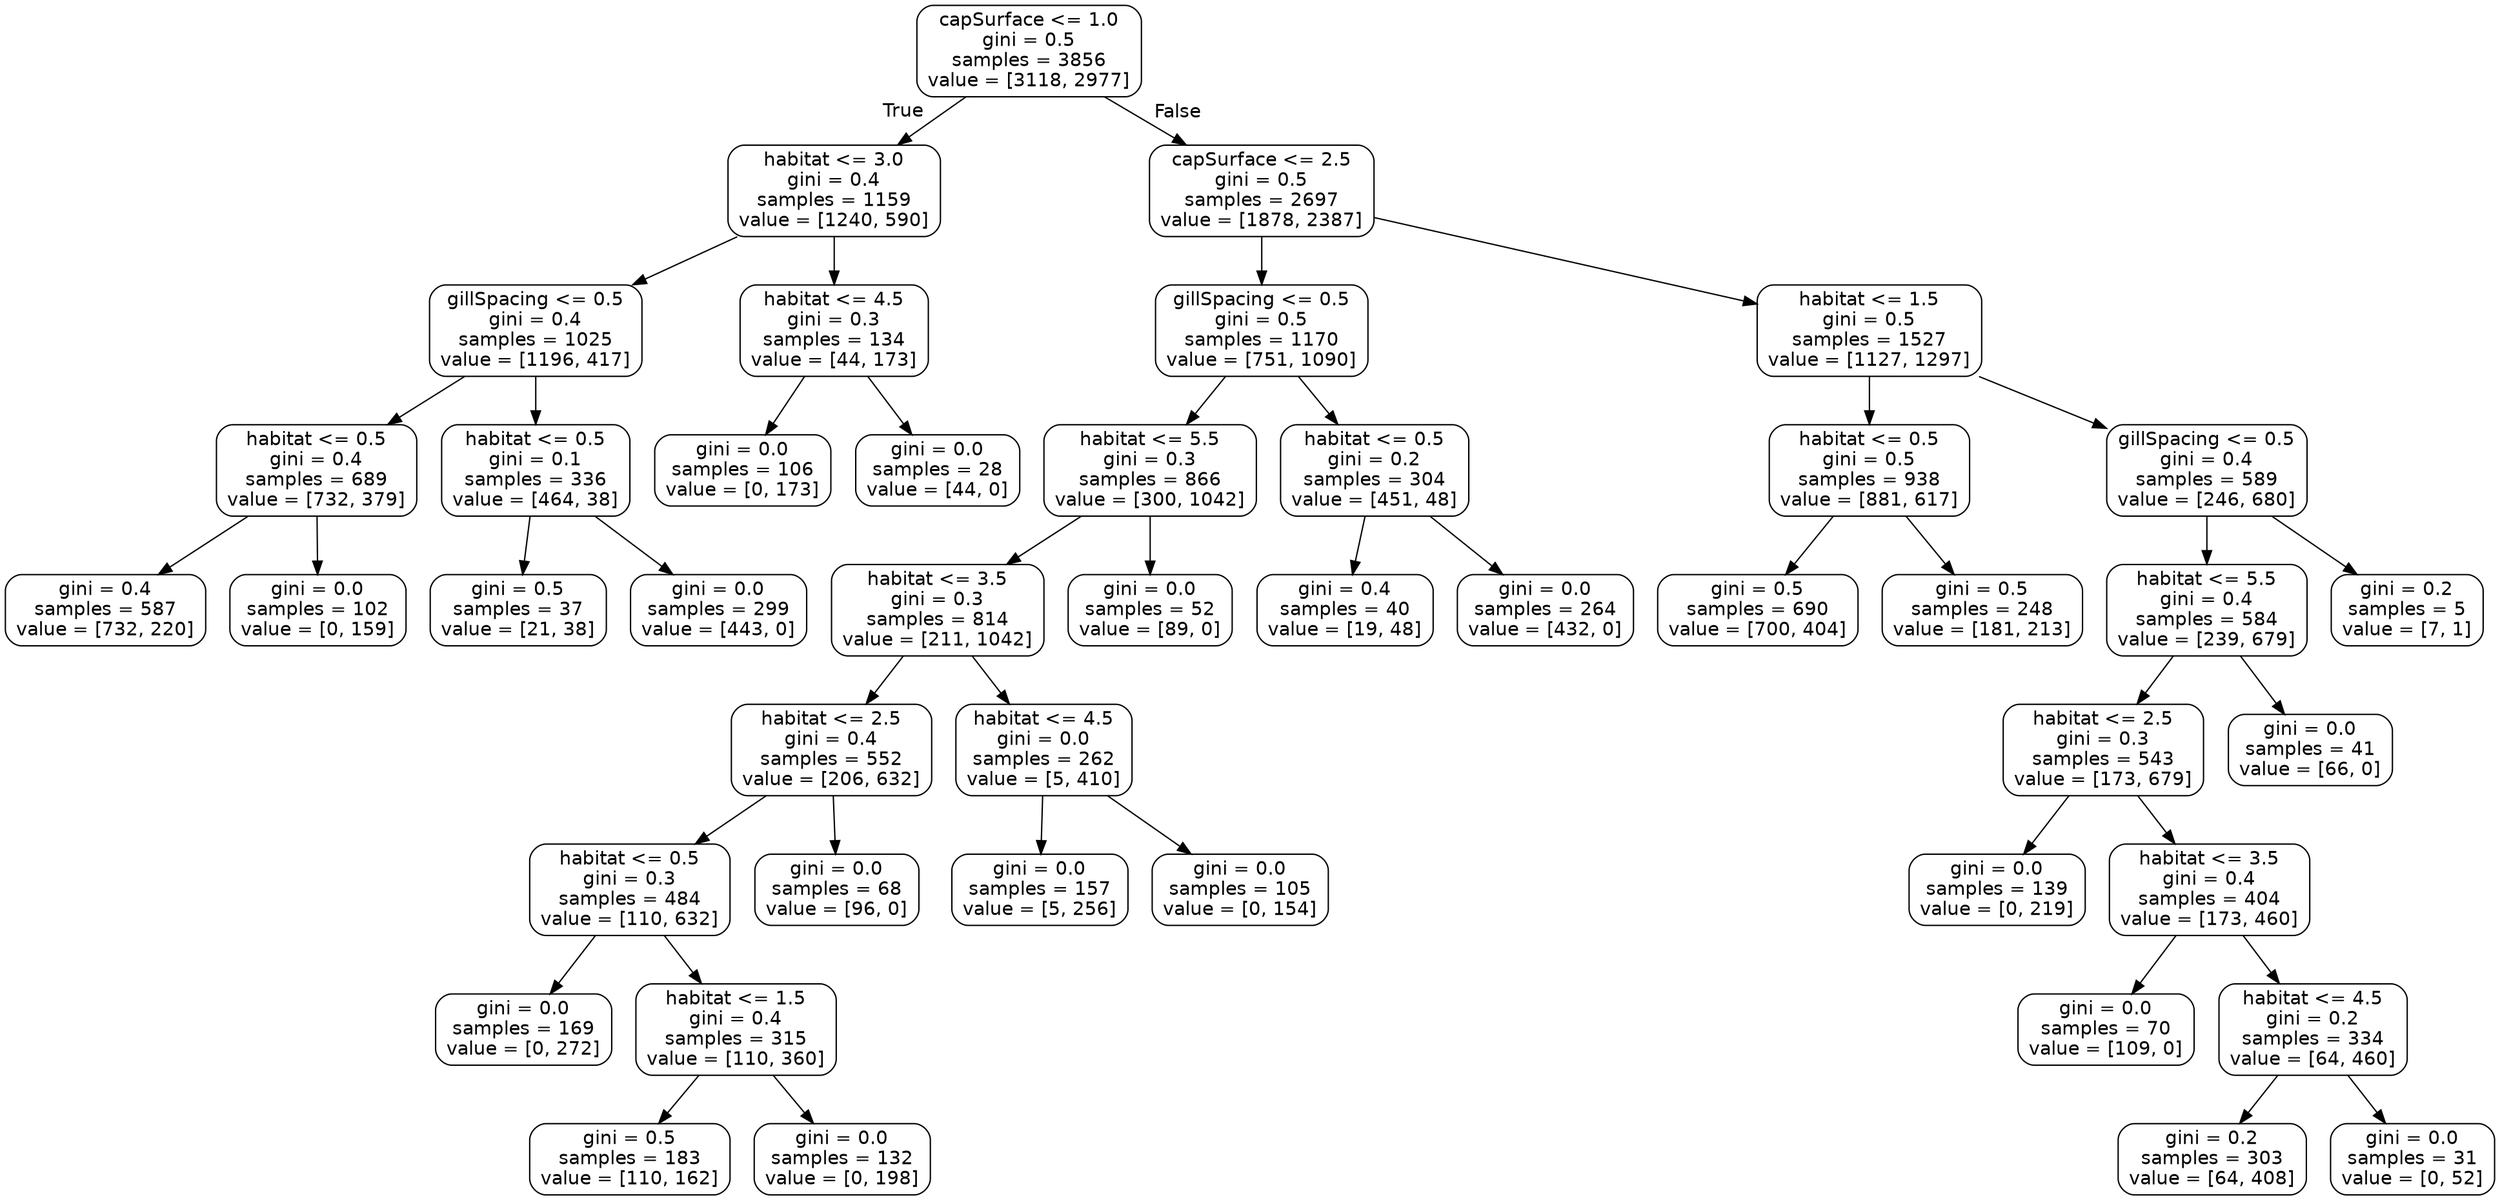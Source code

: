 digraph Tree {
node [shape=box, style="rounded", color="black", fontname="helvetica"] ;
edge [fontname="helvetica"] ;
0 [label="capSurface <= 1.0\ngini = 0.5\nsamples = 3856\nvalue = [3118, 2977]"] ;
1 [label="habitat <= 3.0\ngini = 0.4\nsamples = 1159\nvalue = [1240, 590]"] ;
0 -> 1 [labeldistance=2.5, labelangle=45, headlabel="True"] ;
2 [label="gillSpacing <= 0.5\ngini = 0.4\nsamples = 1025\nvalue = [1196, 417]"] ;
1 -> 2 ;
3 [label="habitat <= 0.5\ngini = 0.4\nsamples = 689\nvalue = [732, 379]"] ;
2 -> 3 ;
4 [label="gini = 0.4\nsamples = 587\nvalue = [732, 220]"] ;
3 -> 4 ;
5 [label="gini = 0.0\nsamples = 102\nvalue = [0, 159]"] ;
3 -> 5 ;
6 [label="habitat <= 0.5\ngini = 0.1\nsamples = 336\nvalue = [464, 38]"] ;
2 -> 6 ;
7 [label="gini = 0.5\nsamples = 37\nvalue = [21, 38]"] ;
6 -> 7 ;
8 [label="gini = 0.0\nsamples = 299\nvalue = [443, 0]"] ;
6 -> 8 ;
9 [label="habitat <= 4.5\ngini = 0.3\nsamples = 134\nvalue = [44, 173]"] ;
1 -> 9 ;
10 [label="gini = 0.0\nsamples = 106\nvalue = [0, 173]"] ;
9 -> 10 ;
11 [label="gini = 0.0\nsamples = 28\nvalue = [44, 0]"] ;
9 -> 11 ;
12 [label="capSurface <= 2.5\ngini = 0.5\nsamples = 2697\nvalue = [1878, 2387]"] ;
0 -> 12 [labeldistance=2.5, labelangle=-45, headlabel="False"] ;
13 [label="gillSpacing <= 0.5\ngini = 0.5\nsamples = 1170\nvalue = [751, 1090]"] ;
12 -> 13 ;
14 [label="habitat <= 5.5\ngini = 0.3\nsamples = 866\nvalue = [300, 1042]"] ;
13 -> 14 ;
15 [label="habitat <= 3.5\ngini = 0.3\nsamples = 814\nvalue = [211, 1042]"] ;
14 -> 15 ;
16 [label="habitat <= 2.5\ngini = 0.4\nsamples = 552\nvalue = [206, 632]"] ;
15 -> 16 ;
17 [label="habitat <= 0.5\ngini = 0.3\nsamples = 484\nvalue = [110, 632]"] ;
16 -> 17 ;
18 [label="gini = 0.0\nsamples = 169\nvalue = [0, 272]"] ;
17 -> 18 ;
19 [label="habitat <= 1.5\ngini = 0.4\nsamples = 315\nvalue = [110, 360]"] ;
17 -> 19 ;
20 [label="gini = 0.5\nsamples = 183\nvalue = [110, 162]"] ;
19 -> 20 ;
21 [label="gini = 0.0\nsamples = 132\nvalue = [0, 198]"] ;
19 -> 21 ;
22 [label="gini = 0.0\nsamples = 68\nvalue = [96, 0]"] ;
16 -> 22 ;
23 [label="habitat <= 4.5\ngini = 0.0\nsamples = 262\nvalue = [5, 410]"] ;
15 -> 23 ;
24 [label="gini = 0.0\nsamples = 157\nvalue = [5, 256]"] ;
23 -> 24 ;
25 [label="gini = 0.0\nsamples = 105\nvalue = [0, 154]"] ;
23 -> 25 ;
26 [label="gini = 0.0\nsamples = 52\nvalue = [89, 0]"] ;
14 -> 26 ;
27 [label="habitat <= 0.5\ngini = 0.2\nsamples = 304\nvalue = [451, 48]"] ;
13 -> 27 ;
28 [label="gini = 0.4\nsamples = 40\nvalue = [19, 48]"] ;
27 -> 28 ;
29 [label="gini = 0.0\nsamples = 264\nvalue = [432, 0]"] ;
27 -> 29 ;
30 [label="habitat <= 1.5\ngini = 0.5\nsamples = 1527\nvalue = [1127, 1297]"] ;
12 -> 30 ;
31 [label="habitat <= 0.5\ngini = 0.5\nsamples = 938\nvalue = [881, 617]"] ;
30 -> 31 ;
32 [label="gini = 0.5\nsamples = 690\nvalue = [700, 404]"] ;
31 -> 32 ;
33 [label="gini = 0.5\nsamples = 248\nvalue = [181, 213]"] ;
31 -> 33 ;
34 [label="gillSpacing <= 0.5\ngini = 0.4\nsamples = 589\nvalue = [246, 680]"] ;
30 -> 34 ;
35 [label="habitat <= 5.5\ngini = 0.4\nsamples = 584\nvalue = [239, 679]"] ;
34 -> 35 ;
36 [label="habitat <= 2.5\ngini = 0.3\nsamples = 543\nvalue = [173, 679]"] ;
35 -> 36 ;
37 [label="gini = 0.0\nsamples = 139\nvalue = [0, 219]"] ;
36 -> 37 ;
38 [label="habitat <= 3.5\ngini = 0.4\nsamples = 404\nvalue = [173, 460]"] ;
36 -> 38 ;
39 [label="gini = 0.0\nsamples = 70\nvalue = [109, 0]"] ;
38 -> 39 ;
40 [label="habitat <= 4.5\ngini = 0.2\nsamples = 334\nvalue = [64, 460]"] ;
38 -> 40 ;
41 [label="gini = 0.2\nsamples = 303\nvalue = [64, 408]"] ;
40 -> 41 ;
42 [label="gini = 0.0\nsamples = 31\nvalue = [0, 52]"] ;
40 -> 42 ;
43 [label="gini = 0.0\nsamples = 41\nvalue = [66, 0]"] ;
35 -> 43 ;
44 [label="gini = 0.2\nsamples = 5\nvalue = [7, 1]"] ;
34 -> 44 ;
}